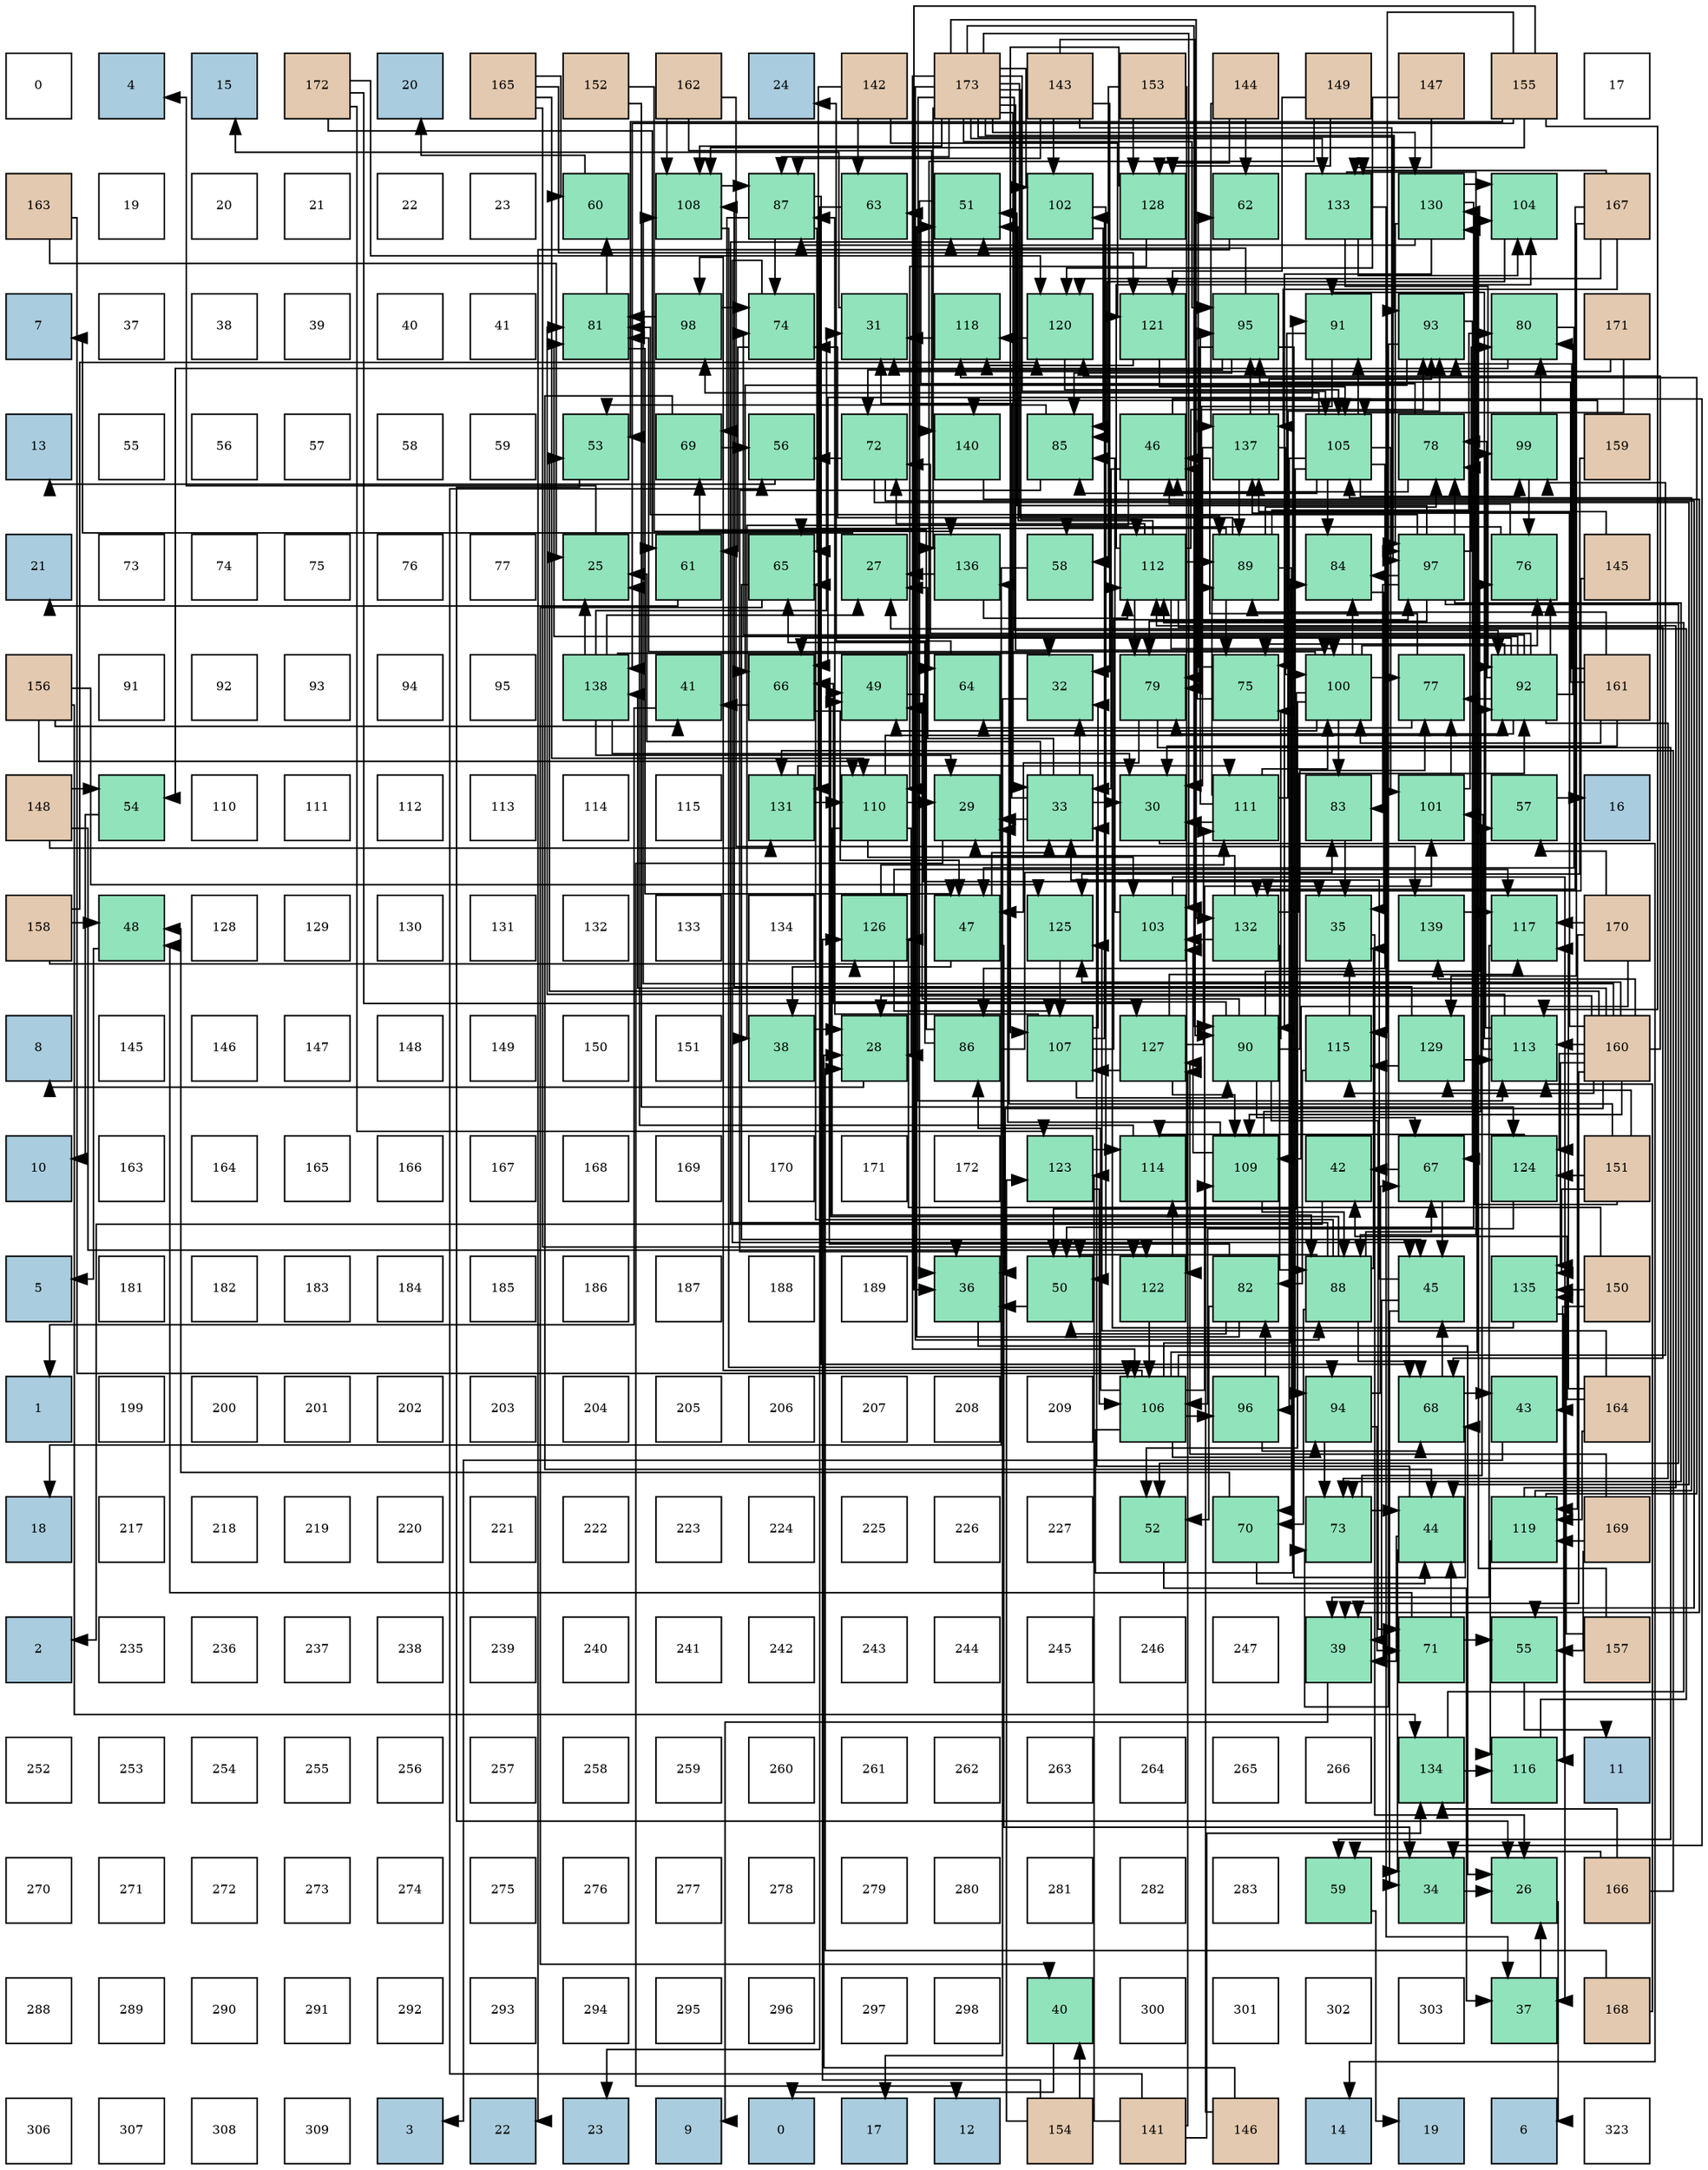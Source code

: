 digraph layout{
 rankdir=TB;
 splines=ortho;
 node [style=filled shape=square fixedsize=true width=0.6];
0[label="0", fontsize=8, fillcolor="#ffffff"];
1[label="4", fontsize=8, fillcolor="#a9ccde"];
2[label="15", fontsize=8, fillcolor="#a9ccde"];
3[label="172", fontsize=8, fillcolor="#e3c9af"];
4[label="20", fontsize=8, fillcolor="#a9ccde"];
5[label="165", fontsize=8, fillcolor="#e3c9af"];
6[label="152", fontsize=8, fillcolor="#e3c9af"];
7[label="162", fontsize=8, fillcolor="#e3c9af"];
8[label="24", fontsize=8, fillcolor="#a9ccde"];
9[label="142", fontsize=8, fillcolor="#e3c9af"];
10[label="173", fontsize=8, fillcolor="#e3c9af"];
11[label="143", fontsize=8, fillcolor="#e3c9af"];
12[label="153", fontsize=8, fillcolor="#e3c9af"];
13[label="144", fontsize=8, fillcolor="#e3c9af"];
14[label="149", fontsize=8, fillcolor="#e3c9af"];
15[label="147", fontsize=8, fillcolor="#e3c9af"];
16[label="155", fontsize=8, fillcolor="#e3c9af"];
17[label="17", fontsize=8, fillcolor="#ffffff"];
18[label="163", fontsize=8, fillcolor="#e3c9af"];
19[label="19", fontsize=8, fillcolor="#ffffff"];
20[label="20", fontsize=8, fillcolor="#ffffff"];
21[label="21", fontsize=8, fillcolor="#ffffff"];
22[label="22", fontsize=8, fillcolor="#ffffff"];
23[label="23", fontsize=8, fillcolor="#ffffff"];
24[label="60", fontsize=8, fillcolor="#91e3bb"];
25[label="108", fontsize=8, fillcolor="#91e3bb"];
26[label="87", fontsize=8, fillcolor="#91e3bb"];
27[label="63", fontsize=8, fillcolor="#91e3bb"];
28[label="51", fontsize=8, fillcolor="#91e3bb"];
29[label="102", fontsize=8, fillcolor="#91e3bb"];
30[label="128", fontsize=8, fillcolor="#91e3bb"];
31[label="62", fontsize=8, fillcolor="#91e3bb"];
32[label="133", fontsize=8, fillcolor="#91e3bb"];
33[label="130", fontsize=8, fillcolor="#91e3bb"];
34[label="104", fontsize=8, fillcolor="#91e3bb"];
35[label="167", fontsize=8, fillcolor="#e3c9af"];
36[label="7", fontsize=8, fillcolor="#a9ccde"];
37[label="37", fontsize=8, fillcolor="#ffffff"];
38[label="38", fontsize=8, fillcolor="#ffffff"];
39[label="39", fontsize=8, fillcolor="#ffffff"];
40[label="40", fontsize=8, fillcolor="#ffffff"];
41[label="41", fontsize=8, fillcolor="#ffffff"];
42[label="81", fontsize=8, fillcolor="#91e3bb"];
43[label="98", fontsize=8, fillcolor="#91e3bb"];
44[label="74", fontsize=8, fillcolor="#91e3bb"];
45[label="31", fontsize=8, fillcolor="#91e3bb"];
46[label="118", fontsize=8, fillcolor="#91e3bb"];
47[label="120", fontsize=8, fillcolor="#91e3bb"];
48[label="121", fontsize=8, fillcolor="#91e3bb"];
49[label="95", fontsize=8, fillcolor="#91e3bb"];
50[label="91", fontsize=8, fillcolor="#91e3bb"];
51[label="93", fontsize=8, fillcolor="#91e3bb"];
52[label="80", fontsize=8, fillcolor="#91e3bb"];
53[label="171", fontsize=8, fillcolor="#e3c9af"];
54[label="13", fontsize=8, fillcolor="#a9ccde"];
55[label="55", fontsize=8, fillcolor="#ffffff"];
56[label="56", fontsize=8, fillcolor="#ffffff"];
57[label="57", fontsize=8, fillcolor="#ffffff"];
58[label="58", fontsize=8, fillcolor="#ffffff"];
59[label="59", fontsize=8, fillcolor="#ffffff"];
60[label="53", fontsize=8, fillcolor="#91e3bb"];
61[label="69", fontsize=8, fillcolor="#91e3bb"];
62[label="56", fontsize=8, fillcolor="#91e3bb"];
63[label="72", fontsize=8, fillcolor="#91e3bb"];
64[label="140", fontsize=8, fillcolor="#91e3bb"];
65[label="85", fontsize=8, fillcolor="#91e3bb"];
66[label="46", fontsize=8, fillcolor="#91e3bb"];
67[label="137", fontsize=8, fillcolor="#91e3bb"];
68[label="105", fontsize=8, fillcolor="#91e3bb"];
69[label="78", fontsize=8, fillcolor="#91e3bb"];
70[label="99", fontsize=8, fillcolor="#91e3bb"];
71[label="159", fontsize=8, fillcolor="#e3c9af"];
72[label="21", fontsize=8, fillcolor="#a9ccde"];
73[label="73", fontsize=8, fillcolor="#ffffff"];
74[label="74", fontsize=8, fillcolor="#ffffff"];
75[label="75", fontsize=8, fillcolor="#ffffff"];
76[label="76", fontsize=8, fillcolor="#ffffff"];
77[label="77", fontsize=8, fillcolor="#ffffff"];
78[label="25", fontsize=8, fillcolor="#91e3bb"];
79[label="61", fontsize=8, fillcolor="#91e3bb"];
80[label="65", fontsize=8, fillcolor="#91e3bb"];
81[label="27", fontsize=8, fillcolor="#91e3bb"];
82[label="136", fontsize=8, fillcolor="#91e3bb"];
83[label="58", fontsize=8, fillcolor="#91e3bb"];
84[label="112", fontsize=8, fillcolor="#91e3bb"];
85[label="89", fontsize=8, fillcolor="#91e3bb"];
86[label="84", fontsize=8, fillcolor="#91e3bb"];
87[label="97", fontsize=8, fillcolor="#91e3bb"];
88[label="76", fontsize=8, fillcolor="#91e3bb"];
89[label="145", fontsize=8, fillcolor="#e3c9af"];
90[label="156", fontsize=8, fillcolor="#e3c9af"];
91[label="91", fontsize=8, fillcolor="#ffffff"];
92[label="92", fontsize=8, fillcolor="#ffffff"];
93[label="93", fontsize=8, fillcolor="#ffffff"];
94[label="94", fontsize=8, fillcolor="#ffffff"];
95[label="95", fontsize=8, fillcolor="#ffffff"];
96[label="138", fontsize=8, fillcolor="#91e3bb"];
97[label="41", fontsize=8, fillcolor="#91e3bb"];
98[label="66", fontsize=8, fillcolor="#91e3bb"];
99[label="49", fontsize=8, fillcolor="#91e3bb"];
100[label="64", fontsize=8, fillcolor="#91e3bb"];
101[label="32", fontsize=8, fillcolor="#91e3bb"];
102[label="79", fontsize=8, fillcolor="#91e3bb"];
103[label="75", fontsize=8, fillcolor="#91e3bb"];
104[label="100", fontsize=8, fillcolor="#91e3bb"];
105[label="77", fontsize=8, fillcolor="#91e3bb"];
106[label="92", fontsize=8, fillcolor="#91e3bb"];
107[label="161", fontsize=8, fillcolor="#e3c9af"];
108[label="148", fontsize=8, fillcolor="#e3c9af"];
109[label="54", fontsize=8, fillcolor="#91e3bb"];
110[label="110", fontsize=8, fillcolor="#ffffff"];
111[label="111", fontsize=8, fillcolor="#ffffff"];
112[label="112", fontsize=8, fillcolor="#ffffff"];
113[label="113", fontsize=8, fillcolor="#ffffff"];
114[label="114", fontsize=8, fillcolor="#ffffff"];
115[label="115", fontsize=8, fillcolor="#ffffff"];
116[label="131", fontsize=8, fillcolor="#91e3bb"];
117[label="110", fontsize=8, fillcolor="#91e3bb"];
118[label="29", fontsize=8, fillcolor="#91e3bb"];
119[label="33", fontsize=8, fillcolor="#91e3bb"];
120[label="30", fontsize=8, fillcolor="#91e3bb"];
121[label="111", fontsize=8, fillcolor="#91e3bb"];
122[label="83", fontsize=8, fillcolor="#91e3bb"];
123[label="101", fontsize=8, fillcolor="#91e3bb"];
124[label="57", fontsize=8, fillcolor="#91e3bb"];
125[label="16", fontsize=8, fillcolor="#a9ccde"];
126[label="158", fontsize=8, fillcolor="#e3c9af"];
127[label="48", fontsize=8, fillcolor="#91e3bb"];
128[label="128", fontsize=8, fillcolor="#ffffff"];
129[label="129", fontsize=8, fillcolor="#ffffff"];
130[label="130", fontsize=8, fillcolor="#ffffff"];
131[label="131", fontsize=8, fillcolor="#ffffff"];
132[label="132", fontsize=8, fillcolor="#ffffff"];
133[label="133", fontsize=8, fillcolor="#ffffff"];
134[label="134", fontsize=8, fillcolor="#ffffff"];
135[label="126", fontsize=8, fillcolor="#91e3bb"];
136[label="47", fontsize=8, fillcolor="#91e3bb"];
137[label="125", fontsize=8, fillcolor="#91e3bb"];
138[label="103", fontsize=8, fillcolor="#91e3bb"];
139[label="132", fontsize=8, fillcolor="#91e3bb"];
140[label="35", fontsize=8, fillcolor="#91e3bb"];
141[label="139", fontsize=8, fillcolor="#91e3bb"];
142[label="117", fontsize=8, fillcolor="#91e3bb"];
143[label="170", fontsize=8, fillcolor="#e3c9af"];
144[label="8", fontsize=8, fillcolor="#a9ccde"];
145[label="145", fontsize=8, fillcolor="#ffffff"];
146[label="146", fontsize=8, fillcolor="#ffffff"];
147[label="147", fontsize=8, fillcolor="#ffffff"];
148[label="148", fontsize=8, fillcolor="#ffffff"];
149[label="149", fontsize=8, fillcolor="#ffffff"];
150[label="150", fontsize=8, fillcolor="#ffffff"];
151[label="151", fontsize=8, fillcolor="#ffffff"];
152[label="38", fontsize=8, fillcolor="#91e3bb"];
153[label="28", fontsize=8, fillcolor="#91e3bb"];
154[label="86", fontsize=8, fillcolor="#91e3bb"];
155[label="107", fontsize=8, fillcolor="#91e3bb"];
156[label="127", fontsize=8, fillcolor="#91e3bb"];
157[label="90", fontsize=8, fillcolor="#91e3bb"];
158[label="115", fontsize=8, fillcolor="#91e3bb"];
159[label="129", fontsize=8, fillcolor="#91e3bb"];
160[label="113", fontsize=8, fillcolor="#91e3bb"];
161[label="160", fontsize=8, fillcolor="#e3c9af"];
162[label="10", fontsize=8, fillcolor="#a9ccde"];
163[label="163", fontsize=8, fillcolor="#ffffff"];
164[label="164", fontsize=8, fillcolor="#ffffff"];
165[label="165", fontsize=8, fillcolor="#ffffff"];
166[label="166", fontsize=8, fillcolor="#ffffff"];
167[label="167", fontsize=8, fillcolor="#ffffff"];
168[label="168", fontsize=8, fillcolor="#ffffff"];
169[label="169", fontsize=8, fillcolor="#ffffff"];
170[label="170", fontsize=8, fillcolor="#ffffff"];
171[label="171", fontsize=8, fillcolor="#ffffff"];
172[label="172", fontsize=8, fillcolor="#ffffff"];
173[label="123", fontsize=8, fillcolor="#91e3bb"];
174[label="114", fontsize=8, fillcolor="#91e3bb"];
175[label="109", fontsize=8, fillcolor="#91e3bb"];
176[label="42", fontsize=8, fillcolor="#91e3bb"];
177[label="67", fontsize=8, fillcolor="#91e3bb"];
178[label="124", fontsize=8, fillcolor="#91e3bb"];
179[label="151", fontsize=8, fillcolor="#e3c9af"];
180[label="5", fontsize=8, fillcolor="#a9ccde"];
181[label="181", fontsize=8, fillcolor="#ffffff"];
182[label="182", fontsize=8, fillcolor="#ffffff"];
183[label="183", fontsize=8, fillcolor="#ffffff"];
184[label="184", fontsize=8, fillcolor="#ffffff"];
185[label="185", fontsize=8, fillcolor="#ffffff"];
186[label="186", fontsize=8, fillcolor="#ffffff"];
187[label="187", fontsize=8, fillcolor="#ffffff"];
188[label="188", fontsize=8, fillcolor="#ffffff"];
189[label="189", fontsize=8, fillcolor="#ffffff"];
190[label="36", fontsize=8, fillcolor="#91e3bb"];
191[label="50", fontsize=8, fillcolor="#91e3bb"];
192[label="122", fontsize=8, fillcolor="#91e3bb"];
193[label="82", fontsize=8, fillcolor="#91e3bb"];
194[label="88", fontsize=8, fillcolor="#91e3bb"];
195[label="45", fontsize=8, fillcolor="#91e3bb"];
196[label="135", fontsize=8, fillcolor="#91e3bb"];
197[label="150", fontsize=8, fillcolor="#e3c9af"];
198[label="1", fontsize=8, fillcolor="#a9ccde"];
199[label="199", fontsize=8, fillcolor="#ffffff"];
200[label="200", fontsize=8, fillcolor="#ffffff"];
201[label="201", fontsize=8, fillcolor="#ffffff"];
202[label="202", fontsize=8, fillcolor="#ffffff"];
203[label="203", fontsize=8, fillcolor="#ffffff"];
204[label="204", fontsize=8, fillcolor="#ffffff"];
205[label="205", fontsize=8, fillcolor="#ffffff"];
206[label="206", fontsize=8, fillcolor="#ffffff"];
207[label="207", fontsize=8, fillcolor="#ffffff"];
208[label="208", fontsize=8, fillcolor="#ffffff"];
209[label="209", fontsize=8, fillcolor="#ffffff"];
210[label="106", fontsize=8, fillcolor="#91e3bb"];
211[label="96", fontsize=8, fillcolor="#91e3bb"];
212[label="94", fontsize=8, fillcolor="#91e3bb"];
213[label="68", fontsize=8, fillcolor="#91e3bb"];
214[label="43", fontsize=8, fillcolor="#91e3bb"];
215[label="164", fontsize=8, fillcolor="#e3c9af"];
216[label="18", fontsize=8, fillcolor="#a9ccde"];
217[label="217", fontsize=8, fillcolor="#ffffff"];
218[label="218", fontsize=8, fillcolor="#ffffff"];
219[label="219", fontsize=8, fillcolor="#ffffff"];
220[label="220", fontsize=8, fillcolor="#ffffff"];
221[label="221", fontsize=8, fillcolor="#ffffff"];
222[label="222", fontsize=8, fillcolor="#ffffff"];
223[label="223", fontsize=8, fillcolor="#ffffff"];
224[label="224", fontsize=8, fillcolor="#ffffff"];
225[label="225", fontsize=8, fillcolor="#ffffff"];
226[label="226", fontsize=8, fillcolor="#ffffff"];
227[label="227", fontsize=8, fillcolor="#ffffff"];
228[label="52", fontsize=8, fillcolor="#91e3bb"];
229[label="70", fontsize=8, fillcolor="#91e3bb"];
230[label="73", fontsize=8, fillcolor="#91e3bb"];
231[label="44", fontsize=8, fillcolor="#91e3bb"];
232[label="119", fontsize=8, fillcolor="#91e3bb"];
233[label="169", fontsize=8, fillcolor="#e3c9af"];
234[label="2", fontsize=8, fillcolor="#a9ccde"];
235[label="235", fontsize=8, fillcolor="#ffffff"];
236[label="236", fontsize=8, fillcolor="#ffffff"];
237[label="237", fontsize=8, fillcolor="#ffffff"];
238[label="238", fontsize=8, fillcolor="#ffffff"];
239[label="239", fontsize=8, fillcolor="#ffffff"];
240[label="240", fontsize=8, fillcolor="#ffffff"];
241[label="241", fontsize=8, fillcolor="#ffffff"];
242[label="242", fontsize=8, fillcolor="#ffffff"];
243[label="243", fontsize=8, fillcolor="#ffffff"];
244[label="244", fontsize=8, fillcolor="#ffffff"];
245[label="245", fontsize=8, fillcolor="#ffffff"];
246[label="246", fontsize=8, fillcolor="#ffffff"];
247[label="247", fontsize=8, fillcolor="#ffffff"];
248[label="39", fontsize=8, fillcolor="#91e3bb"];
249[label="71", fontsize=8, fillcolor="#91e3bb"];
250[label="55", fontsize=8, fillcolor="#91e3bb"];
251[label="157", fontsize=8, fillcolor="#e3c9af"];
252[label="252", fontsize=8, fillcolor="#ffffff"];
253[label="253", fontsize=8, fillcolor="#ffffff"];
254[label="254", fontsize=8, fillcolor="#ffffff"];
255[label="255", fontsize=8, fillcolor="#ffffff"];
256[label="256", fontsize=8, fillcolor="#ffffff"];
257[label="257", fontsize=8, fillcolor="#ffffff"];
258[label="258", fontsize=8, fillcolor="#ffffff"];
259[label="259", fontsize=8, fillcolor="#ffffff"];
260[label="260", fontsize=8, fillcolor="#ffffff"];
261[label="261", fontsize=8, fillcolor="#ffffff"];
262[label="262", fontsize=8, fillcolor="#ffffff"];
263[label="263", fontsize=8, fillcolor="#ffffff"];
264[label="264", fontsize=8, fillcolor="#ffffff"];
265[label="265", fontsize=8, fillcolor="#ffffff"];
266[label="266", fontsize=8, fillcolor="#ffffff"];
267[label="134", fontsize=8, fillcolor="#91e3bb"];
268[label="116", fontsize=8, fillcolor="#91e3bb"];
269[label="11", fontsize=8, fillcolor="#a9ccde"];
270[label="270", fontsize=8, fillcolor="#ffffff"];
271[label="271", fontsize=8, fillcolor="#ffffff"];
272[label="272", fontsize=8, fillcolor="#ffffff"];
273[label="273", fontsize=8, fillcolor="#ffffff"];
274[label="274", fontsize=8, fillcolor="#ffffff"];
275[label="275", fontsize=8, fillcolor="#ffffff"];
276[label="276", fontsize=8, fillcolor="#ffffff"];
277[label="277", fontsize=8, fillcolor="#ffffff"];
278[label="278", fontsize=8, fillcolor="#ffffff"];
279[label="279", fontsize=8, fillcolor="#ffffff"];
280[label="280", fontsize=8, fillcolor="#ffffff"];
281[label="281", fontsize=8, fillcolor="#ffffff"];
282[label="282", fontsize=8, fillcolor="#ffffff"];
283[label="283", fontsize=8, fillcolor="#ffffff"];
284[label="59", fontsize=8, fillcolor="#91e3bb"];
285[label="34", fontsize=8, fillcolor="#91e3bb"];
286[label="26", fontsize=8, fillcolor="#91e3bb"];
287[label="166", fontsize=8, fillcolor="#e3c9af"];
288[label="288", fontsize=8, fillcolor="#ffffff"];
289[label="289", fontsize=8, fillcolor="#ffffff"];
290[label="290", fontsize=8, fillcolor="#ffffff"];
291[label="291", fontsize=8, fillcolor="#ffffff"];
292[label="292", fontsize=8, fillcolor="#ffffff"];
293[label="293", fontsize=8, fillcolor="#ffffff"];
294[label="294", fontsize=8, fillcolor="#ffffff"];
295[label="295", fontsize=8, fillcolor="#ffffff"];
296[label="296", fontsize=8, fillcolor="#ffffff"];
297[label="297", fontsize=8, fillcolor="#ffffff"];
298[label="298", fontsize=8, fillcolor="#ffffff"];
299[label="40", fontsize=8, fillcolor="#91e3bb"];
300[label="300", fontsize=8, fillcolor="#ffffff"];
301[label="301", fontsize=8, fillcolor="#ffffff"];
302[label="302", fontsize=8, fillcolor="#ffffff"];
303[label="303", fontsize=8, fillcolor="#ffffff"];
304[label="37", fontsize=8, fillcolor="#91e3bb"];
305[label="168", fontsize=8, fillcolor="#e3c9af"];
306[label="306", fontsize=8, fillcolor="#ffffff"];
307[label="307", fontsize=8, fillcolor="#ffffff"];
308[label="308", fontsize=8, fillcolor="#ffffff"];
309[label="309", fontsize=8, fillcolor="#ffffff"];
310[label="3", fontsize=8, fillcolor="#a9ccde"];
311[label="22", fontsize=8, fillcolor="#a9ccde"];
312[label="23", fontsize=8, fillcolor="#a9ccde"];
313[label="9", fontsize=8, fillcolor="#a9ccde"];
314[label="0", fontsize=8, fillcolor="#a9ccde"];
315[label="17", fontsize=8, fillcolor="#a9ccde"];
316[label="12", fontsize=8, fillcolor="#a9ccde"];
317[label="154", fontsize=8, fillcolor="#e3c9af"];
318[label="141", fontsize=8, fillcolor="#e3c9af"];
319[label="146", fontsize=8, fillcolor="#e3c9af"];
320[label="14", fontsize=8, fillcolor="#a9ccde"];
321[label="19", fontsize=8, fillcolor="#a9ccde"];
322[label="6", fontsize=8, fillcolor="#a9ccde"];
323[label="323", fontsize=8, fillcolor="#ffffff"];
edge [constraint=false, style=vis];78 -> 1;
286 -> 322;
81 -> 36;
153 -> 144;
118 -> 316;
120 -> 320;
45 -> 2;
101 -> 315;
119 -> 78;
119 -> 81;
119 -> 118;
119 -> 120;
119 -> 45;
119 -> 101;
285 -> 286;
140 -> 286;
190 -> 286;
304 -> 286;
152 -> 153;
248 -> 313;
299 -> 314;
97 -> 198;
176 -> 234;
214 -> 310;
231 -> 119;
231 -> 285;
231 -> 248;
195 -> 119;
195 -> 285;
195 -> 248;
66 -> 119;
66 -> 285;
66 -> 152;
136 -> 119;
136 -> 285;
136 -> 152;
127 -> 180;
99 -> 140;
191 -> 190;
28 -> 190;
228 -> 304;
60 -> 286;
109 -> 162;
250 -> 269;
62 -> 54;
124 -> 125;
83 -> 216;
284 -> 321;
24 -> 4;
79 -> 72;
31 -> 311;
27 -> 312;
100 -> 8;
80 -> 299;
80 -> 195;
98 -> 97;
98 -> 136;
177 -> 176;
177 -> 195;
213 -> 214;
213 -> 195;
61 -> 231;
61 -> 62;
229 -> 231;
229 -> 127;
249 -> 231;
249 -> 127;
249 -> 250;
63 -> 231;
63 -> 250;
63 -> 62;
230 -> 231;
230 -> 124;
44 -> 195;
44 -> 79;
103 -> 66;
103 -> 31;
88 -> 66;
88 -> 83;
105 -> 66;
105 -> 100;
69 -> 66;
69 -> 27;
102 -> 136;
102 -> 284;
52 -> 136;
52 -> 109;
42 -> 136;
42 -> 24;
193 -> 99;
193 -> 191;
193 -> 28;
193 -> 228;
122 -> 140;
86 -> 140;
65 -> 190;
65 -> 60;
154 -> 80;
154 -> 61;
154 -> 122;
26 -> 80;
26 -> 213;
26 -> 61;
26 -> 44;
194 -> 140;
194 -> 99;
194 -> 191;
194 -> 28;
194 -> 80;
194 -> 177;
194 -> 213;
194 -> 229;
85 -> 80;
85 -> 229;
85 -> 44;
85 -> 103;
85 -> 69;
85 -> 52;
157 -> 99;
157 -> 98;
157 -> 177;
157 -> 249;
157 -> 103;
157 -> 88;
157 -> 105;
50 -> 98;
50 -> 103;
50 -> 102;
106 -> 98;
106 -> 63;
106 -> 230;
106 -> 44;
106 -> 103;
106 -> 88;
106 -> 105;
106 -> 69;
106 -> 102;
106 -> 52;
106 -> 42;
51 -> 98;
51 -> 177;
51 -> 230;
212 -> 177;
212 -> 249;
212 -> 230;
49 -> 28;
49 -> 213;
49 -> 63;
49 -> 102;
49 -> 65;
211 -> 213;
211 -> 193;
87 -> 28;
87 -> 228;
87 -> 230;
87 -> 69;
87 -> 102;
87 -> 52;
87 -> 42;
87 -> 122;
87 -> 86;
43 -> 44;
43 -> 42;
70 -> 88;
70 -> 52;
104 -> 99;
104 -> 191;
104 -> 228;
104 -> 88;
104 -> 105;
104 -> 42;
104 -> 122;
104 -> 86;
123 -> 105;
123 -> 69;
29 -> 191;
29 -> 65;
138 -> 304;
138 -> 65;
34 -> 65;
68 -> 86;
68 -> 65;
68 -> 154;
68 -> 50;
68 -> 212;
68 -> 211;
68 -> 43;
68 -> 70;
68 -> 123;
210 -> 86;
210 -> 154;
210 -> 50;
210 -> 212;
210 -> 211;
210 -> 43;
210 -> 70;
210 -> 123;
210 -> 34;
155 -> 101;
155 -> 26;
155 -> 157;
155 -> 87;
155 -> 29;
25 -> 26;
25 -> 212;
175 -> 118;
175 -> 194;
175 -> 106;
175 -> 138;
117 -> 153;
117 -> 118;
117 -> 194;
117 -> 106;
117 -> 138;
121 -> 120;
121 -> 85;
121 -> 51;
121 -> 49;
121 -> 104;
84 -> 28;
84 -> 213;
84 -> 63;
84 -> 102;
84 -> 85;
84 -> 51;
84 -> 104;
84 -> 34;
160 -> 42;
160 -> 50;
160 -> 70;
160 -> 123;
174 -> 78;
158 -> 140;
158 -> 193;
268 -> 81;
142 -> 248;
46 -> 45;
232 -> 68;
232 -> 84;
232 -> 268;
232 -> 46;
47 -> 68;
47 -> 46;
48 -> 68;
48 -> 46;
192 -> 210;
192 -> 174;
173 -> 210;
173 -> 174;
178 -> 210;
178 -> 174;
137 -> 155;
135 -> 155;
135 -> 121;
135 -> 142;
156 -> 155;
156 -> 175;
156 -> 121;
156 -> 142;
30 -> 155;
30 -> 117;
159 -> 25;
159 -> 160;
159 -> 158;
33 -> 191;
33 -> 26;
33 -> 157;
33 -> 87;
33 -> 34;
116 -> 117;
116 -> 121;
139 -> 118;
139 -> 194;
139 -> 106;
139 -> 138;
32 -> 304;
32 -> 194;
32 -> 106;
32 -> 34;
267 -> 84;
267 -> 268;
196 -> 84;
196 -> 268;
82 -> 81;
82 -> 84;
67 -> 120;
67 -> 85;
67 -> 51;
67 -> 49;
67 -> 104;
96 -> 78;
96 -> 81;
96 -> 118;
96 -> 120;
96 -> 45;
96 -> 101;
141 -> 142;
64 -> 248;
318 -> 62;
318 -> 173;
318 -> 156;
318 -> 267;
9 -> 27;
9 -> 48;
9 -> 116;
11 -> 101;
11 -> 26;
11 -> 157;
11 -> 87;
11 -> 29;
13 -> 31;
13 -> 30;
13 -> 67;
89 -> 139;
89 -> 67;
319 -> 153;
319 -> 175;
15 -> 47;
15 -> 32;
108 -> 109;
108 -> 192;
108 -> 116;
14 -> 100;
14 -> 48;
14 -> 30;
197 -> 214;
197 -> 135;
197 -> 196;
179 -> 178;
179 -> 159;
179 -> 33;
179 -> 196;
179 -> 82;
6 -> 178;
6 -> 82;
12 -> 83;
12 -> 192;
12 -> 30;
317 -> 299;
317 -> 173;
317 -> 135;
16 -> 190;
16 -> 60;
16 -> 25;
16 -> 160;
16 -> 158;
16 -> 96;
90 -> 97;
90 -> 117;
90 -> 137;
90 -> 267;
251 -> 33;
251 -> 196;
126 -> 127;
126 -> 47;
126 -> 135;
71 -> 137;
71 -> 64;
161 -> 153;
161 -> 190;
161 -> 248;
161 -> 60;
161 -> 25;
161 -> 175;
161 -> 160;
161 -> 158;
161 -> 47;
161 -> 178;
161 -> 137;
161 -> 196;
161 -> 67;
161 -> 96;
161 -> 141;
107 -> 120;
107 -> 85;
107 -> 51;
107 -> 49;
107 -> 104;
7 -> 25;
7 -> 141;
7 -> 64;
18 -> 78;
18 -> 210;
215 -> 176;
215 -> 142;
215 -> 232;
215 -> 137;
5 -> 24;
5 -> 117;
5 -> 48;
5 -> 192;
287 -> 284;
287 -> 116;
287 -> 267;
35 -> 47;
35 -> 159;
35 -> 139;
35 -> 32;
35 -> 67;
305 -> 153;
305 -> 160;
233 -> 250;
233 -> 232;
233 -> 156;
143 -> 124;
143 -> 175;
143 -> 142;
143 -> 232;
53 -> 45;
53 -> 68;
3 -> 79;
3 -> 47;
3 -> 173;
3 -> 156;
10 -> 119;
10 -> 26;
10 -> 194;
10 -> 85;
10 -> 157;
10 -> 106;
10 -> 51;
10 -> 49;
10 -> 87;
10 -> 104;
10 -> 29;
10 -> 138;
10 -> 68;
10 -> 210;
10 -> 25;
10 -> 84;
10 -> 160;
10 -> 33;
10 -> 139;
10 -> 32;
10 -> 82;
edge [constraint=true, style=invis];
0 -> 18 -> 36 -> 54 -> 72 -> 90 -> 108 -> 126 -> 144 -> 162 -> 180 -> 198 -> 216 -> 234 -> 252 -> 270 -> 288 -> 306;
1 -> 19 -> 37 -> 55 -> 73 -> 91 -> 109 -> 127 -> 145 -> 163 -> 181 -> 199 -> 217 -> 235 -> 253 -> 271 -> 289 -> 307;
2 -> 20 -> 38 -> 56 -> 74 -> 92 -> 110 -> 128 -> 146 -> 164 -> 182 -> 200 -> 218 -> 236 -> 254 -> 272 -> 290 -> 308;
3 -> 21 -> 39 -> 57 -> 75 -> 93 -> 111 -> 129 -> 147 -> 165 -> 183 -> 201 -> 219 -> 237 -> 255 -> 273 -> 291 -> 309;
4 -> 22 -> 40 -> 58 -> 76 -> 94 -> 112 -> 130 -> 148 -> 166 -> 184 -> 202 -> 220 -> 238 -> 256 -> 274 -> 292 -> 310;
5 -> 23 -> 41 -> 59 -> 77 -> 95 -> 113 -> 131 -> 149 -> 167 -> 185 -> 203 -> 221 -> 239 -> 257 -> 275 -> 293 -> 311;
6 -> 24 -> 42 -> 60 -> 78 -> 96 -> 114 -> 132 -> 150 -> 168 -> 186 -> 204 -> 222 -> 240 -> 258 -> 276 -> 294 -> 312;
7 -> 25 -> 43 -> 61 -> 79 -> 97 -> 115 -> 133 -> 151 -> 169 -> 187 -> 205 -> 223 -> 241 -> 259 -> 277 -> 295 -> 313;
8 -> 26 -> 44 -> 62 -> 80 -> 98 -> 116 -> 134 -> 152 -> 170 -> 188 -> 206 -> 224 -> 242 -> 260 -> 278 -> 296 -> 314;
9 -> 27 -> 45 -> 63 -> 81 -> 99 -> 117 -> 135 -> 153 -> 171 -> 189 -> 207 -> 225 -> 243 -> 261 -> 279 -> 297 -> 315;
10 -> 28 -> 46 -> 64 -> 82 -> 100 -> 118 -> 136 -> 154 -> 172 -> 190 -> 208 -> 226 -> 244 -> 262 -> 280 -> 298 -> 316;
11 -> 29 -> 47 -> 65 -> 83 -> 101 -> 119 -> 137 -> 155 -> 173 -> 191 -> 209 -> 227 -> 245 -> 263 -> 281 -> 299 -> 317;
12 -> 30 -> 48 -> 66 -> 84 -> 102 -> 120 -> 138 -> 156 -> 174 -> 192 -> 210 -> 228 -> 246 -> 264 -> 282 -> 300 -> 318;
13 -> 31 -> 49 -> 67 -> 85 -> 103 -> 121 -> 139 -> 157 -> 175 -> 193 -> 211 -> 229 -> 247 -> 265 -> 283 -> 301 -> 319;
14 -> 32 -> 50 -> 68 -> 86 -> 104 -> 122 -> 140 -> 158 -> 176 -> 194 -> 212 -> 230 -> 248 -> 266 -> 284 -> 302 -> 320;
15 -> 33 -> 51 -> 69 -> 87 -> 105 -> 123 -> 141 -> 159 -> 177 -> 195 -> 213 -> 231 -> 249 -> 267 -> 285 -> 303 -> 321;
16 -> 34 -> 52 -> 70 -> 88 -> 106 -> 124 -> 142 -> 160 -> 178 -> 196 -> 214 -> 232 -> 250 -> 268 -> 286 -> 304 -> 322;
17 -> 35 -> 53 -> 71 -> 89 -> 107 -> 125 -> 143 -> 161 -> 179 -> 197 -> 215 -> 233 -> 251 -> 269 -> 287 -> 305 -> 323;
rank = same {0 -> 1 -> 2 -> 3 -> 4 -> 5 -> 6 -> 7 -> 8 -> 9 -> 10 -> 11 -> 12 -> 13 -> 14 -> 15 -> 16 -> 17};
rank = same {18 -> 19 -> 20 -> 21 -> 22 -> 23 -> 24 -> 25 -> 26 -> 27 -> 28 -> 29 -> 30 -> 31 -> 32 -> 33 -> 34 -> 35};
rank = same {36 -> 37 -> 38 -> 39 -> 40 -> 41 -> 42 -> 43 -> 44 -> 45 -> 46 -> 47 -> 48 -> 49 -> 50 -> 51 -> 52 -> 53};
rank = same {54 -> 55 -> 56 -> 57 -> 58 -> 59 -> 60 -> 61 -> 62 -> 63 -> 64 -> 65 -> 66 -> 67 -> 68 -> 69 -> 70 -> 71};
rank = same {72 -> 73 -> 74 -> 75 -> 76 -> 77 -> 78 -> 79 -> 80 -> 81 -> 82 -> 83 -> 84 -> 85 -> 86 -> 87 -> 88 -> 89};
rank = same {90 -> 91 -> 92 -> 93 -> 94 -> 95 -> 96 -> 97 -> 98 -> 99 -> 100 -> 101 -> 102 -> 103 -> 104 -> 105 -> 106 -> 107};
rank = same {108 -> 109 -> 110 -> 111 -> 112 -> 113 -> 114 -> 115 -> 116 -> 117 -> 118 -> 119 -> 120 -> 121 -> 122 -> 123 -> 124 -> 125};
rank = same {126 -> 127 -> 128 -> 129 -> 130 -> 131 -> 132 -> 133 -> 134 -> 135 -> 136 -> 137 -> 138 -> 139 -> 140 -> 141 -> 142 -> 143};
rank = same {144 -> 145 -> 146 -> 147 -> 148 -> 149 -> 150 -> 151 -> 152 -> 153 -> 154 -> 155 -> 156 -> 157 -> 158 -> 159 -> 160 -> 161};
rank = same {162 -> 163 -> 164 -> 165 -> 166 -> 167 -> 168 -> 169 -> 170 -> 171 -> 172 -> 173 -> 174 -> 175 -> 176 -> 177 -> 178 -> 179};
rank = same {180 -> 181 -> 182 -> 183 -> 184 -> 185 -> 186 -> 187 -> 188 -> 189 -> 190 -> 191 -> 192 -> 193 -> 194 -> 195 -> 196 -> 197};
rank = same {198 -> 199 -> 200 -> 201 -> 202 -> 203 -> 204 -> 205 -> 206 -> 207 -> 208 -> 209 -> 210 -> 211 -> 212 -> 213 -> 214 -> 215};
rank = same {216 -> 217 -> 218 -> 219 -> 220 -> 221 -> 222 -> 223 -> 224 -> 225 -> 226 -> 227 -> 228 -> 229 -> 230 -> 231 -> 232 -> 233};
rank = same {234 -> 235 -> 236 -> 237 -> 238 -> 239 -> 240 -> 241 -> 242 -> 243 -> 244 -> 245 -> 246 -> 247 -> 248 -> 249 -> 250 -> 251};
rank = same {252 -> 253 -> 254 -> 255 -> 256 -> 257 -> 258 -> 259 -> 260 -> 261 -> 262 -> 263 -> 264 -> 265 -> 266 -> 267 -> 268 -> 269};
rank = same {270 -> 271 -> 272 -> 273 -> 274 -> 275 -> 276 -> 277 -> 278 -> 279 -> 280 -> 281 -> 282 -> 283 -> 284 -> 285 -> 286 -> 287};
rank = same {288 -> 289 -> 290 -> 291 -> 292 -> 293 -> 294 -> 295 -> 296 -> 297 -> 298 -> 299 -> 300 -> 301 -> 302 -> 303 -> 304 -> 305};
rank = same {306 -> 307 -> 308 -> 309 -> 310 -> 311 -> 312 -> 313 -> 314 -> 315 -> 316 -> 317 -> 318 -> 319 -> 320 -> 321 -> 322 -> 323};
}